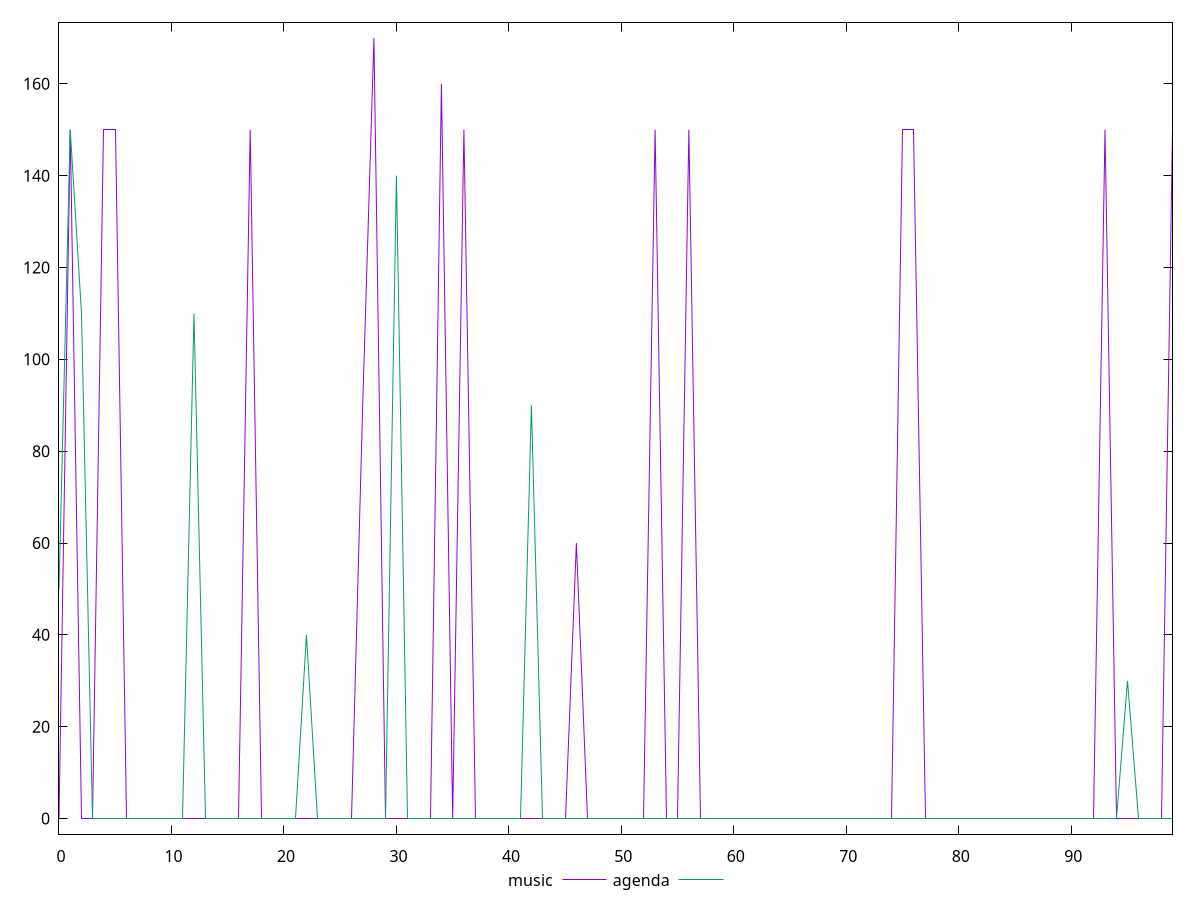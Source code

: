 reset

$music <<EOF
0 0
1 150
2 0
3 0
4 150
5 150
6 0
7 0
8 0
9 0
10 0
11 0
12 0
13 0
14 0
15 0
16 0
17 150
18 0
19 0
20 0
21 0
22 0
23 0
24 0
25 0
26 0
27 90
28 170
29 0
30 0
31 0
32 0
33 0
34 160
35 0
36 150
37 0
38 0
39 0
40 0
41 0
42 0
43 0
44 0
45 0
46 60
47 0
48 0
49 0
50 0
51 0
52 0
53 150
54 0
55 0
56 150
57 0
58 0
59 0
60 0
61 0
62 0
63 0
64 0
65 0
66 0
67 0
68 0
69 0
70 0
71 0
72 0
73 0
74 0
75 150
76 150
77 0
78 0
79 0
80 0
81 0
82 0
83 0
84 0
85 0
86 0
87 0
88 0
89 0
90 0
91 0
92 0
93 150
94 0
95 0
96 0
97 0
98 0
99 150
EOF

$agenda <<EOF
0 50
1 150
2 110
3 0
4 0
5 0
6 0
7 0
8 0
9 0
10 0
11 0
12 110
13 0
14 0
15 0
16 0
17 0
18 0
19 0
20 0
21 0
22 40
23 0
24 0
25 0
26 0
27 0
28 0
29 0
30 140
31 0
32 0
33 0
34 0
35 0
36 0
37 0
38 0
39 0
40 0
41 0
42 90
43 0
44 0
45 0
46 0
47 0
48 0
49 0
50 0
51 0
52 0
53 0
54 0
55 0
56 0
57 0
58 0
59 0
60 0
61 0
62 0
63 0
64 0
65 0
66 0
67 0
68 0
69 0
70 0
71 0
72 0
73 0
74 0
75 0
76 0
77 0
78 0
79 0
80 0
81 0
82 0
83 0
84 0
85 0
86 0
87 0
88 0
89 0
90 0
91 0
92 0
93 0
94 0
95 30
96 0
97 0
98 0
99 0
EOF

set key outside below
set xrange [0:99]
set yrange [-3.4:173.4]
set trange [-3.4:173.4]
set terminal svg size 640, 520 enhanced background rgb 'white'
set output "reports/report_00027_2021-02-24T12-40-31.850Z/unused-css-rules/comparison/line/0_vs_1.svg"

plot $music title "music" with line, \
     $agenda title "agenda" with line

reset
